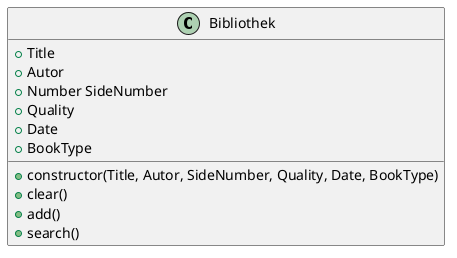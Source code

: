 @startuml Bibliothek
class Bibliothek {
+ Title
+ Autor
+ Number SideNumber
+ Quality
+ Date
+ BookType
+ constructor(Title, Autor, SideNumber, Quality, Date, BookType)
+ clear()
+ add()
+ search()
}
@enduml
